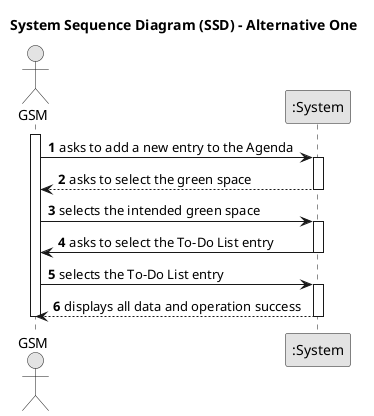 @startuml
skinparam monochrome true
skinparam packageStyle rectangle
skinparam shadowing false

title System Sequence Diagram (SSD) - Alternative One

autonumber

actor "GSM" as GSM
participant ":System" as System
activate GSM
    GSM -> System : asks to add a new entry to the Agenda
    activate System
        System --> GSM : asks to select the green space
        deactivate System
    GSM -> System : selects the intended green space
    activate System
        System -> GSM : asks to select the To-Do List entry
        deactivate System
    GSM -> System : selects the To-Do List entry
    activate System
           System --> GSM : displays all data and operation success
           deactivate System
deactivate GSM
@enduml